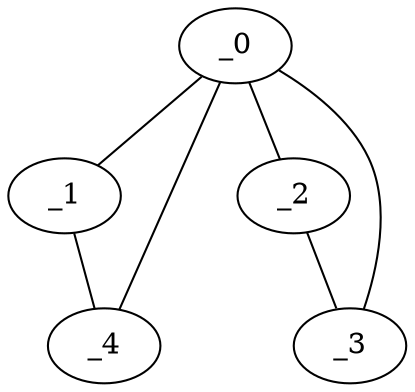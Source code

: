 graph FP1_0059 {
	_0	 [x="0.717275",
		y="2.7558"];
	_1	 [x="0.787612",
		y="0.42772"];
	_0 -- _1;
	_2	 [x="0.45191",
		y="2.60174"];
	_0 -- _2;
	_3	 [x="1.92882",
		y="1.30525"];
	_0 -- _3;
	_4	 [x="2.25845",
		y="2.96202"];
	_0 -- _4;
	_1 -- _4;
	_2 -- _3;
}
